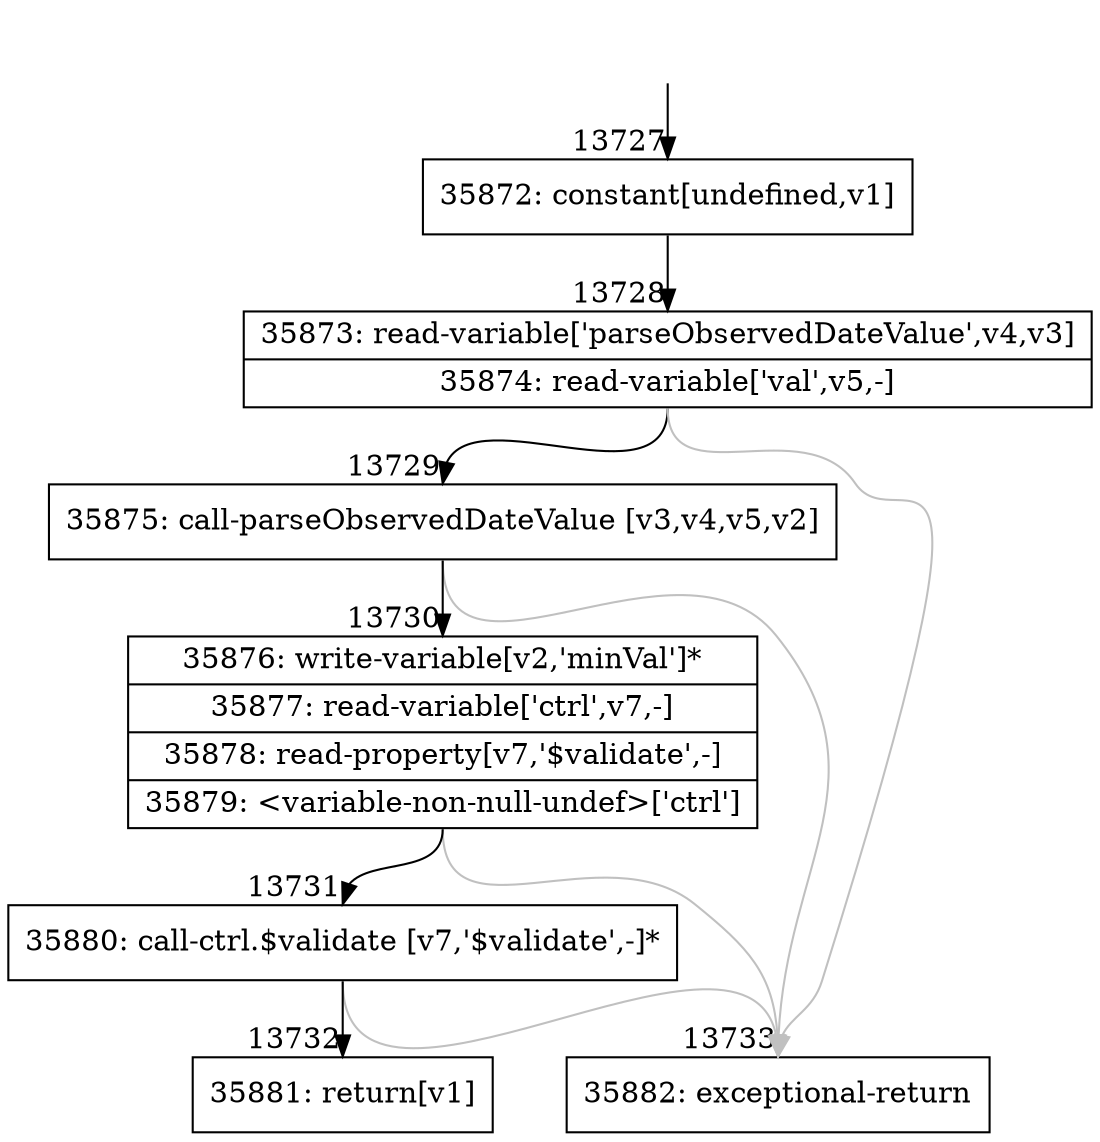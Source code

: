 digraph {
rankdir="TD"
BB_entry1072[shape=none,label=""];
BB_entry1072 -> BB13727 [tailport=s, headport=n, headlabel="    13727"]
BB13727 [shape=record label="{35872: constant[undefined,v1]}" ] 
BB13727 -> BB13728 [tailport=s, headport=n, headlabel="      13728"]
BB13728 [shape=record label="{35873: read-variable['parseObservedDateValue',v4,v3]|35874: read-variable['val',v5,-]}" ] 
BB13728 -> BB13729 [tailport=s, headport=n, headlabel="      13729"]
BB13728 -> BB13733 [tailport=s, headport=n, color=gray, headlabel="      13733"]
BB13729 [shape=record label="{35875: call-parseObservedDateValue [v3,v4,v5,v2]}" ] 
BB13729 -> BB13730 [tailport=s, headport=n, headlabel="      13730"]
BB13729 -> BB13733 [tailport=s, headport=n, color=gray]
BB13730 [shape=record label="{35876: write-variable[v2,'minVal']*|35877: read-variable['ctrl',v7,-]|35878: read-property[v7,'$validate',-]|35879: \<variable-non-null-undef\>['ctrl']}" ] 
BB13730 -> BB13731 [tailport=s, headport=n, headlabel="      13731"]
BB13730 -> BB13733 [tailport=s, headport=n, color=gray]
BB13731 [shape=record label="{35880: call-ctrl.$validate [v7,'$validate',-]*}" ] 
BB13731 -> BB13732 [tailport=s, headport=n, headlabel="      13732"]
BB13731 -> BB13733 [tailport=s, headport=n, color=gray]
BB13732 [shape=record label="{35881: return[v1]}" ] 
BB13733 [shape=record label="{35882: exceptional-return}" ] 
//#$~ 21638
}
